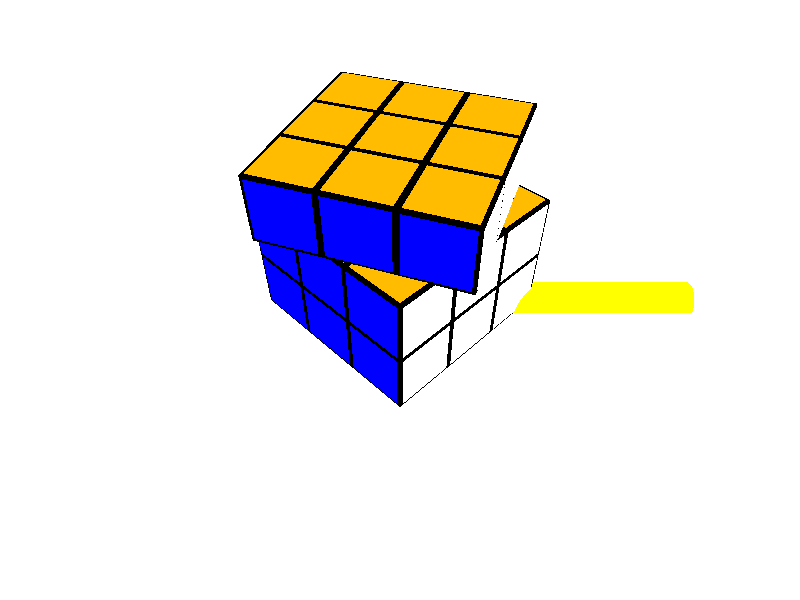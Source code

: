 #include "colors.inc"

background {
  color White
}

camera {
  location <0,7,-7>
  look_at  <0, 0, 0>
}

light_source {
  <6,15,1>
  color White
}

light_source {
  <-2,2,-3>
  color White
}

//
//////////////////// PLANE ////////////////////
//

plane {
  y, 0
  pigment {
    color White
  }
}

//
//////////////////// RUBIX-CUBE ////////////////////
//

#declare STICKER_DEPTH = 0.0125;
#declare STICKER_MARGIN = 0.05;

#declare RX_BOX_MAIN_WIDTH = 1;

#declare RX_BOX_MAIN_START_X = -1.5;
#declare RX_BOX_MAIN_START_Y = 0;
#declare RX_BOX_MAIN_START_Z = -1.5;


#declare RX_BOX_MAIN = box {
  <RX_BOX_MAIN_START_X,
   RX_BOX_MAIN_START_Y,
   RX_BOX_MAIN_START_Z>,
  <RX_BOX_MAIN_START_X+RX_BOX_MAIN_WIDTH,
   RX_BOX_MAIN_START_Y+RX_BOX_MAIN_WIDTH,
   RX_BOX_MAIN_START_Z+RX_BOX_MAIN_WIDTH>
  pigment { color Black }
  finish {
    	 phong .75
    	 phong_size 150
    	 }
}

#declare RX_BOX_FRONT = box {
  <RX_BOX_MAIN_START_X + STICKER_MARGIN,
   RX_BOX_MAIN_START_Y + STICKER_MARGIN,
   RX_BOX_MAIN_START_Z>,
  <RX_BOX_MAIN_START_X + RX_BOX_MAIN_WIDTH - STICKER_MARGIN,
   RX_BOX_MAIN_START_Y + RX_BOX_MAIN_WIDTH - STICKER_MARGIN,
   RX_BOX_MAIN_START_Z - STICKER_DEPTH>
  pigment { color Blue }
  finish {
    	 reflection {
            	    .15
    		    }
  }
}

#declare RX_BOX_TOP = box {
  <RX_BOX_MAIN_START_X + STICKER_MARGIN,
   RX_BOX_MAIN_START_Y + RX_BOX_MAIN_WIDTH,
   RX_BOX_MAIN_START_Z + STICKER_MARGIN>
  <RX_BOX_MAIN_START_X + RX_BOX_MAIN_WIDTH - STICKER_MARGIN,
   RX_BOX_MAIN_START_Y + RX_BOX_MAIN_WIDTH + STICKER_DEPTH,
   RX_BOX_MAIN_START_Z + RX_BOX_MAIN_WIDTH - STICKER_MARGIN>
  pigment { color Orange }
}
										 
                                                                          	  
#declare RX_BOX_RIGHT = box {
  <RX_BOX_MAIN_START_X + RX_BOX_MAIN_WIDTH,
   RX_BOX_MAIN_START_Y + STICKER_MARGIN,
   RX_BOX_MAIN_START_Z + STICKER_MARGIN>
  <RX_BOX_MAIN_START_X + RX_BOX_MAIN_WIDTH + STICKER_DEPTH,
   RX_BOX_MAIN_START_Y + RX_BOX_MAIN_WIDTH - STICKER_MARGIN,
   RX_BOX_MAIN_START_Z + RX_BOX_MAIN_WIDTH - STICKER_MARGIN>
  pigment { color White }
}

#declare RX_BOX = union {
    	 object { RX_BOX_MAIN }
    	 object { RX_BOX_TOP }
    	 object { RX_BOX_FRONT }
    	 object { RX_BOX_RIGHT }

}

#declare RX_ROW = union {
   object { RX_BOX }
   object { RX_BOX
   translate RX_BOX_MAIN_WIDTH*x
   }
  object { RX_BOX
  translate RX_BOX_MAIN_WIDTH*x*2
   }
}

#declare RX_FLOOR = union {
  object { RX_ROW }
  object { RX_ROW
  translate RX_BOX_MAIN_WIDTH*z
  }
  object { RX_ROW
  translate RX_BOX_MAIN_WIDTH*z*2
  }
}

#declare RX_CUBE = union {
  object { RX_FLOOR
  }
  object { RX_FLOOR
    translate RX_BOX_MAIN_WIDTH*y
  }
  object { RX_FLOOR
    translate RX_BOX_MAIN_WIDTH*y*2
    rotate y*-25
  }
}


object { RX_CUBE
  rotate y*45}

//
//////////////////// PENS ////////////////////
//

#declare PEN_RADIUS_BOT = 0.35;
#declare PEN_RADIUS_MID = 0.30;
#declare PEN_RADIUS_TOP = PEN_RADIUS_BOT;
#declare PEN_X_START = 0;
#declare PEN_L_BOT = 0.2;
#declare PEN_L_MID = 4.5;
#declare PEN_L_TOP = 2;
#declare PEN_L = PEN_L_BOT + PEN_L_MID + PEN_L_TOP;
#declare PEN_Y = 0;
#declare PEN_Z = 0;

#macro Make_Pen(Color, PEN_Y_START, PEN_Y_END)
  #local PEN_Y_DIFF = PEN_Y_END - PEN_Y_START;
  #if (PEN_Y_DIFF = 0)
    #local PEN_X = PEN_L;
    #debug concat("PEN_X:",str(PEN_X, 5, 5), "\n")
  #else
    #local PEN_X = sqrt(pow(PEN_L,2)-pow(PEN_Y_DIFF,2));
    #debug concat("PEN_X:",str(PEN_X, 5, 5), "\n")
  #end
  #local COS_BETA = PEN_X / PEN_L;
  #local PEN_X_BOT = PEN_L_BOT * COS_BETA;
  #debug concat("PEN_X_BOT:",str(PEN_X_BOT, 5, 5), "\n")
  #local PEN_X_MID = ((PEN_L_BOT+PEN_L_MID) * COS_BETA)-PEN_X_BOT;
  #debug concat("PEN_X_MID:",str(PEN_X_MID, 5, 5), "\n")
  #local PEN_X_TOP = ((PEN_L_BOT+PEN_L_MID+PEN_L_TOP) * COS_BETA)-PEN_X_BOT-PEN_X_MID;
  #debug concat("PEN_X_TOP:",str(PEN_X_TOP, 5, 5), "\n")
  #local PEN_Y_BOT = sqrt(pow(PEN_L_BOT,2)-pow(PEN_X_BOT,2));
  #local PEN_Y_MID = sqrt(pow(PEN_L_MID,2)-pow(PEN_X_MID,2));
  #local PEN_Y_TOP = sqrt(pow(PEN_L_TOP,2)-pow(PEN_X_TOP,2));

  union {
    cylinder {
      <PEN_X_START, PEN_Y_START, PEN_Z>,
      <PEN_X_START + PEN_X_BOT, PEN_Y_START + PEN_Y_BOT, PEN_Z>
      PEN_RADIUS_BOT            
      pigment {
	color White 
     }
    }
    cylinder {
      <PEN_X_START + PEN_X_BOT, PEN_Y_START + PEN_Y_BOT, PEN_Z>,
      <PEN_X_START + PEN_X_BOT + PEN_X_MID, PEN_Y_START + PEN_Y_BOT + PEN_Y_MID, PEN_Z>
      PEN_RADIUS_MID
      pigment {
	color Color
      }
    }
    cylinder {
      <PEN_X_START + PEN_X_BOT + PEN_X_MID, PEN_Y_START + PEN_Y_BOT + PEN_Y_MID, PEN_Z>,
      <PEN_X_START + PEN_X_BOT + PEN_X_MID + PEN_X_TOP, PEN_Y_START + PEN_Y_BOT + PEN_Y_MID + PEN_Y_TOP, PEN_Z>
      PEN_RADIUS_TOP
      pigment {
	color White
      }
    }
  }
#end

Make_Pen(Yellow, 0, 0)
      



//bottom
#declare PEN_BOT = cylinder {
      <-2.2, 0, 0>,     // Center of one end
      <-2, 0, 0>,     // Center of other end
      0.35            // Radius
      pigment {
	color White
      }
}

//middle
#declare PEN_MID = cylinder {
      <-2, 0, 0>,     // Center of one end
      <2.5, 0, 0>,     // Center of other end
      0.30            // Radius
      pigment {
	color Yellow
      }
}

//top
#declare PEN_TOP = cylinder {
      <2.5, 0, 0>,     // Center of one end
      <4.5, 0, 0>,     // Center of other end
      0.35            // Radius
      pigment {
	color White
      }
}

#declare PEN = union {
  object { PEN_BOT }
  object { PEN_MID }
  object { PEN_TOP }
}

// object { PEN
//   translate <0,2,-2>
//   rotate y*35
//   rotate x*-35
// }